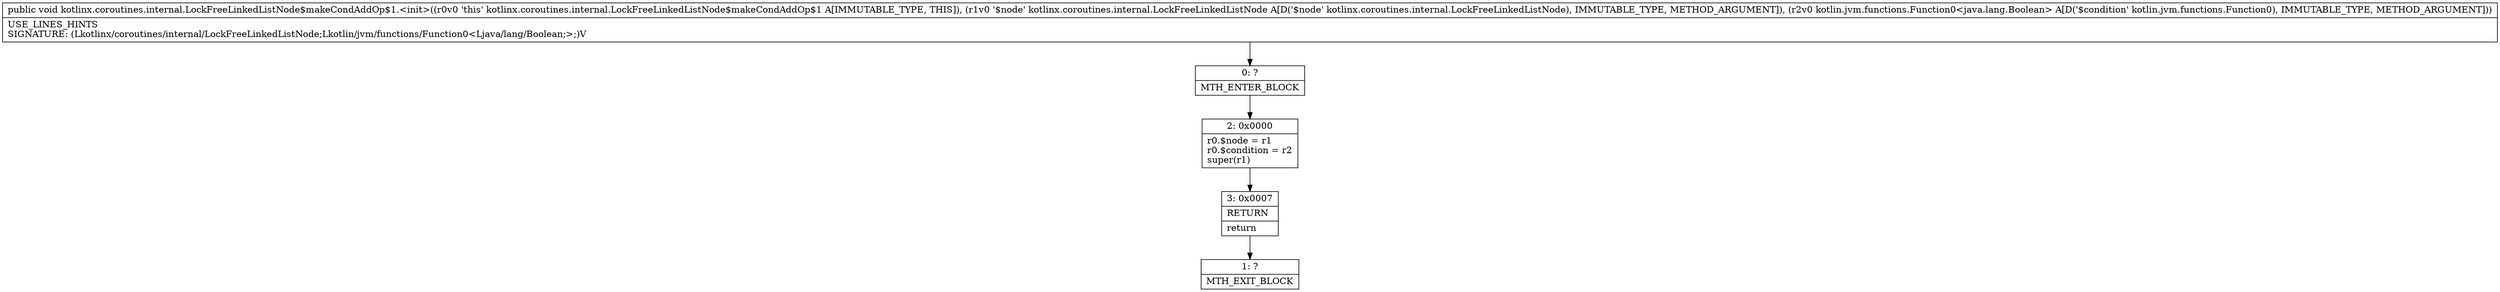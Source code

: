 digraph "CFG forkotlinx.coroutines.internal.LockFreeLinkedListNode$makeCondAddOp$1.\<init\>(Lkotlinx\/coroutines\/internal\/LockFreeLinkedListNode;Lkotlin\/jvm\/functions\/Function0;)V" {
Node_0 [shape=record,label="{0\:\ ?|MTH_ENTER_BLOCK\l}"];
Node_2 [shape=record,label="{2\:\ 0x0000|r0.$node = r1\lr0.$condition = r2\lsuper(r1)\l}"];
Node_3 [shape=record,label="{3\:\ 0x0007|RETURN\l|return\l}"];
Node_1 [shape=record,label="{1\:\ ?|MTH_EXIT_BLOCK\l}"];
MethodNode[shape=record,label="{public void kotlinx.coroutines.internal.LockFreeLinkedListNode$makeCondAddOp$1.\<init\>((r0v0 'this' kotlinx.coroutines.internal.LockFreeLinkedListNode$makeCondAddOp$1 A[IMMUTABLE_TYPE, THIS]), (r1v0 '$node' kotlinx.coroutines.internal.LockFreeLinkedListNode A[D('$node' kotlinx.coroutines.internal.LockFreeLinkedListNode), IMMUTABLE_TYPE, METHOD_ARGUMENT]), (r2v0 kotlin.jvm.functions.Function0\<java.lang.Boolean\> A[D('$condition' kotlin.jvm.functions.Function0), IMMUTABLE_TYPE, METHOD_ARGUMENT]))  | USE_LINES_HINTS\lSIGNATURE: (Lkotlinx\/coroutines\/internal\/LockFreeLinkedListNode;Lkotlin\/jvm\/functions\/Function0\<Ljava\/lang\/Boolean;\>;)V\l}"];
MethodNode -> Node_0;Node_0 -> Node_2;
Node_2 -> Node_3;
Node_3 -> Node_1;
}

